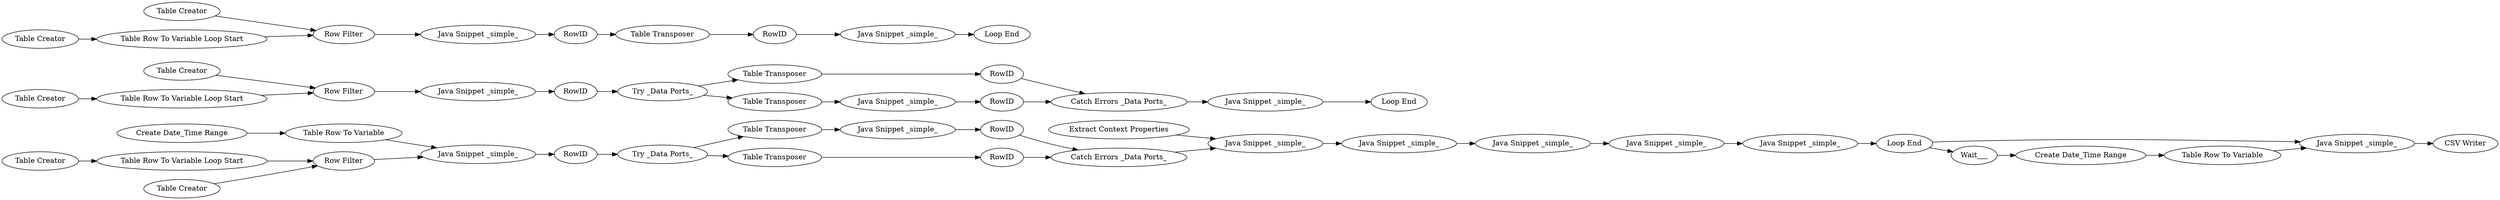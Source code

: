 digraph {
	"-3367461720381233534_55" [label="Table Transposer"]
	"-2114966148944644999_46" [label="Java Snippet _simple_"]
	"-3448139640730917378_65" [label="Create Date_Time Range"]
	"-3367461720381233534_28" [label="Java Snippet _simple_"]
	"-3367461720381233534_32" [label="Row Filter"]
	"-3367461720381233534_15" [label="Java Snippet _simple_"]
	"-3448139640730917378_66" [label="Table Row To Variable"]
	"-3367461720381233534_12" [label="Table Creator"]
	"-3367461720381233534_75" [label="CSV Writer"]
	"-3367461720381233534_35" [label="Java Snippet _simple_"]
	"-3367461720381233534_37" [label=RowID]
	"-3367461720381233534_9" [label="Loop End"]
	"-3367461720381233534_49" [label="Java Snippet _simple_"]
	"-2114966148944644999_73" [label="Java Snippet _simple_"]
	"-3367461720381233534_36" [label="Java Snippet _simple_"]
	"-3367461720381233534_39" [label="Catch Errors _Data Ports_"]
	"-2114966148944644999_43" [label="Extract Context Properties"]
	"-3367461720381233534_50" [label="Catch Errors _Data Ports_"]
	"-3367461720381233534_44" [label=RowID]
	"-3367461720381233534_77" [label="Table Creator"]
	"-3367461720381233534_33" [label="Loop End"]
	"-3367461720381233534_29" [label="Table Creator"]
	"-3367461720381233534_30" [label="Table Row To Variable Loop Start"]
	"-3367461720381233534_54" [label="Table Row To Variable Loop Start"]
	"-3367461720381233534_38" [label="Try _Data Ports_"]
	"-3367461720381233534_40" [label="Table Transposer"]
	"-2114966148944644999_67" [label="Java Snippet _simple_"]
	"-3367461720381233534_70" [label="Java Snippet _simple_"]
	"-3367461720381233534_53" [label=RowID]
	"-3367461720381233534_58" [label="Loop End"]
	"-3367461720381233534_52" [label="Table Transposer"]
	"-2114966148944644999_60" [label="Java Snippet _simple_"]
	"-3367461720381233534_48" [label="Try _Data Ports_"]
	"-3367461720381233534_78" [label="Table Creator"]
	"-3448139640730917378_45" [label="Java Snippet _simple_"]
	"-3448139640730917378_47" [label=RowID]
	"-3367461720381233534_41" [label=RowID]
	"-3367461720381233534_11" [label="Table Creator"]
	"-3367461720381233534_68" [label="Create Date_Time Range"]
	"-3367461720381233534_31" [label="Table Transposer"]
	"-3367461720381233534_25" [label=RowID]
	"-3367461720381233534_34" [label=RowID]
	"-3367461720381233534_26" [label="Java Snippet _simple_"]
	"-3367461720381233534_71" [label=Wait___]
	"-3367461720381233534_69" [label="Table Row To Variable"]
	"-3367461720381233534_51" [label="Table Creator"]
	"-2114966148944644999_59" [label="Java Snippet _simple_"]
	"-3367461720381233534_13" [label="Table Row To Variable Loop Start"]
	"-3367461720381233534_24" [label="Table Transposer"]
	"-3367461720381233534_14" [label="Row Filter"]
	"-3367461720381233534_27" [label=RowID]
	"-3367461720381233534_57" [label="Row Filter"]
	"-3367461720381233534_14" -> "-3367461720381233534_26"
	"-3367461720381233534_78" -> "-3367461720381233534_57"
	"-3367461720381233534_58" -> "-3367461720381233534_70"
	"-2114966148944644999_67" -> "-3367461720381233534_58"
	"-3367461720381233534_37" -> "-3367461720381233534_38"
	"-3367461720381233534_41" -> "-3367461720381233534_39"
	"-3367461720381233534_26" -> "-3367461720381233534_27"
	"-3367461720381233534_38" -> "-3367461720381233534_40"
	"-2114966148944644999_73" -> "-2114966148944644999_59"
	"-3367461720381233534_39" -> "-3367461720381233534_36"
	"-3367461720381233534_50" -> "-2114966148944644999_46"
	"-3367461720381233534_53" -> "-3367461720381233534_50"
	"-3367461720381233534_25" -> "-3367461720381233534_15"
	"-3367461720381233534_40" -> "-3367461720381233534_41"
	"-3367461720381233534_35" -> "-3367461720381233534_37"
	"-3367461720381233534_52" -> "-3367461720381233534_53"
	"-3448139640730917378_45" -> "-3448139640730917378_47"
	"-3448139640730917378_47" -> "-3367461720381233534_48"
	"-3367461720381233534_30" -> "-3367461720381233534_32"
	"-3367461720381233534_69" -> "-3367461720381233534_70"
	"-2114966148944644999_46" -> "-2114966148944644999_73"
	"-3367461720381233534_27" -> "-3367461720381233534_24"
	"-2114966148944644999_43" -> "-2114966148944644999_46"
	"-3367461720381233534_68" -> "-3367461720381233534_69"
	"-3367461720381233534_48" -> "-3367461720381233534_52"
	"-3367461720381233534_12" -> "-3367461720381233534_13"
	"-3367461720381233534_38" -> "-3367461720381233534_31"
	"-2114966148944644999_59" -> "-2114966148944644999_60"
	"-3367461720381233534_15" -> "-3367461720381233534_9"
	"-3367461720381233534_28" -> "-3367461720381233534_34"
	"-3448139640730917378_66" -> "-3448139640730917378_45"
	"-2114966148944644999_60" -> "-2114966148944644999_67"
	"-3367461720381233534_49" -> "-3367461720381233534_44"
	"-3367461720381233534_44" -> "-3367461720381233534_50"
	"-3367461720381233534_32" -> "-3367461720381233534_35"
	"-3367461720381233534_48" -> "-3367461720381233534_55"
	"-3367461720381233534_71" -> "-3367461720381233534_68"
	"-3367461720381233534_51" -> "-3367461720381233534_54"
	"-3367461720381233534_77" -> "-3367461720381233534_32"
	"-3367461720381233534_57" -> "-3448139640730917378_45"
	"-3367461720381233534_55" -> "-3367461720381233534_49"
	"-3367461720381233534_31" -> "-3367461720381233534_28"
	"-3367461720381233534_54" -> "-3367461720381233534_57"
	"-3367461720381233534_24" -> "-3367461720381233534_25"
	"-3367461720381233534_11" -> "-3367461720381233534_14"
	"-3367461720381233534_34" -> "-3367461720381233534_39"
	"-3367461720381233534_29" -> "-3367461720381233534_30"
	"-3367461720381233534_70" -> "-3367461720381233534_75"
	"-3367461720381233534_36" -> "-3367461720381233534_33"
	"-3367461720381233534_58" -> "-3367461720381233534_71"
	"-3367461720381233534_13" -> "-3367461720381233534_14"
	"-3448139640730917378_65" -> "-3448139640730917378_66"
	rankdir=LR
}
